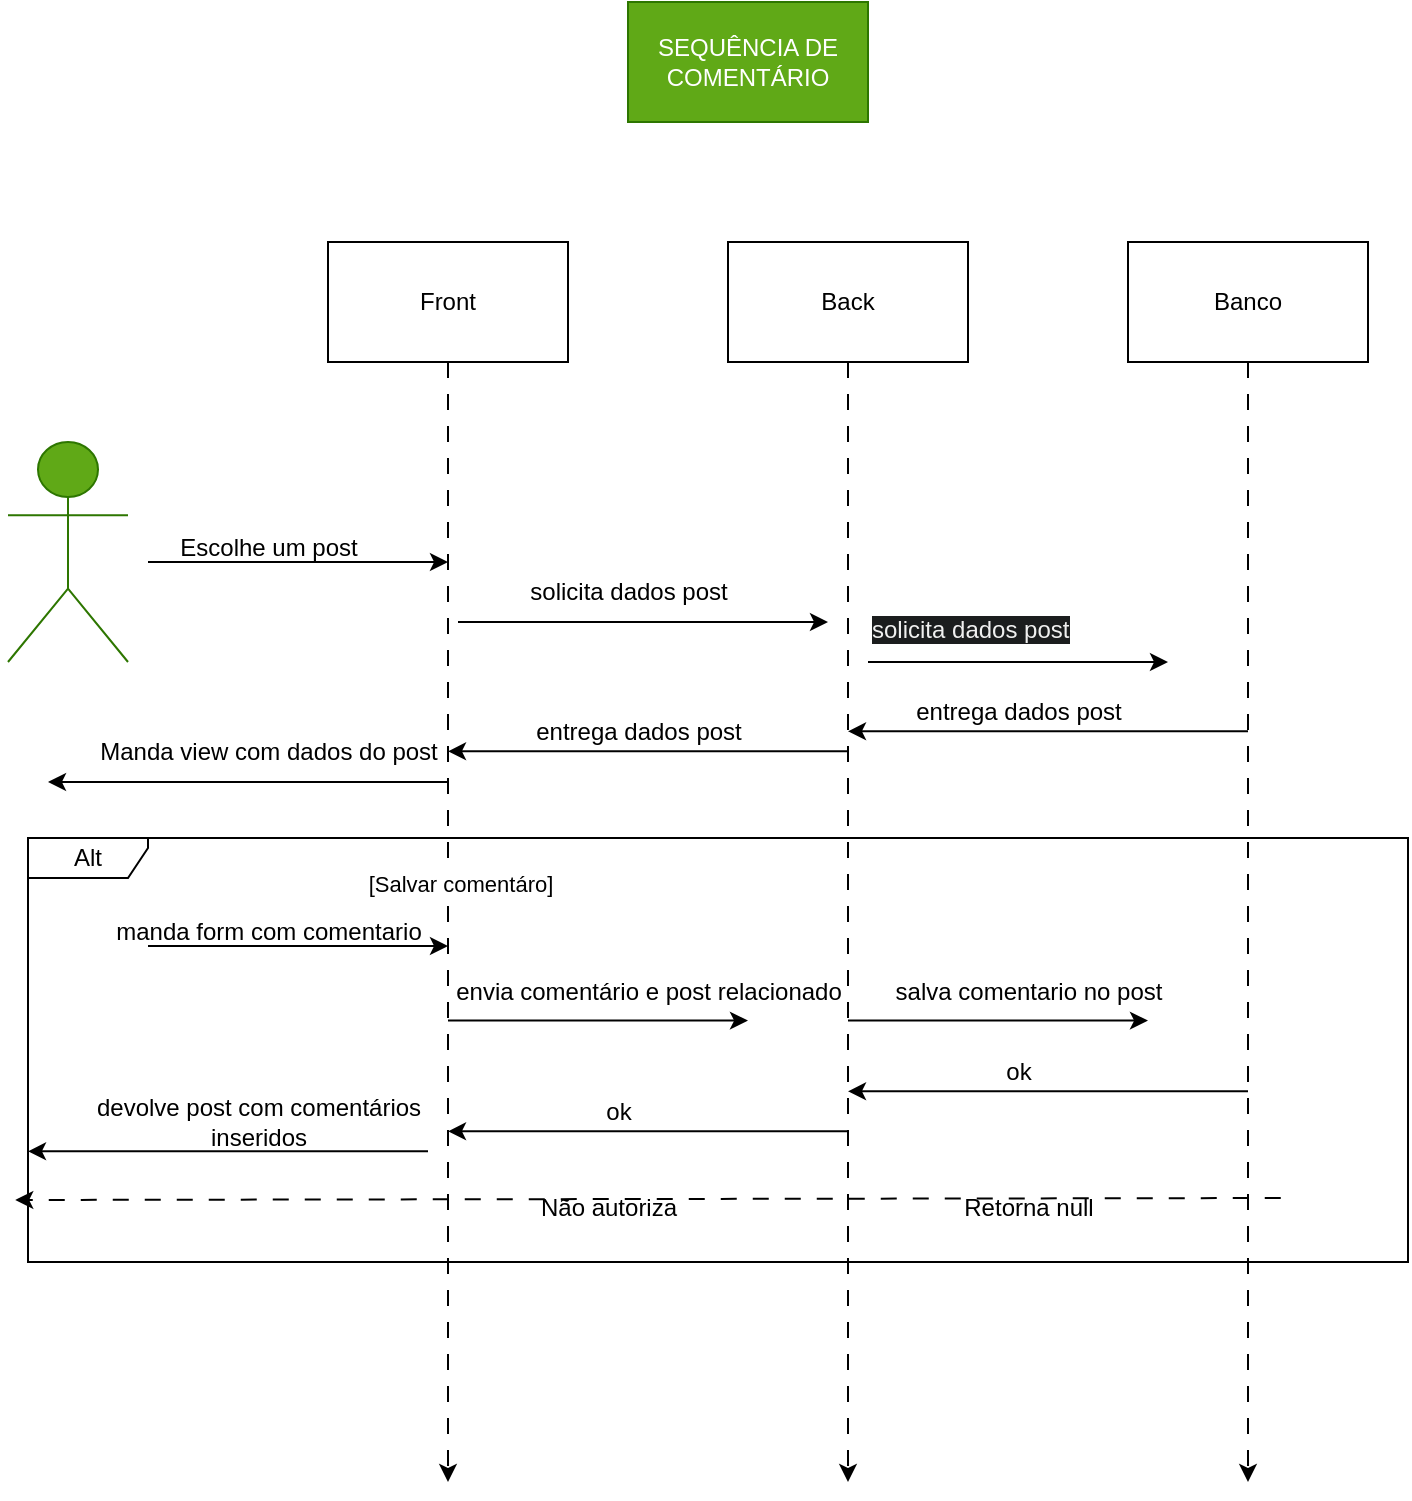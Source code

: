<mxfile version="21.8.2" type="device">
  <diagram name="Página-1" id="pJLuoMO0Q_-Yad9hbXGi">
    <mxGraphModel dx="978" dy="571" grid="1" gridSize="10" guides="1" tooltips="1" connect="1" arrows="1" fold="1" page="1" pageScale="1" pageWidth="827" pageHeight="1169" math="0" shadow="0">
      <root>
        <mxCell id="0" />
        <mxCell id="1" parent="0" />
        <mxCell id="G98NZdRWw-0VAVInHorX-1" value="Actor - User" style="shape=umlActor;verticalLabelPosition=bottom;verticalAlign=top;html=1;outlineConnect=0;fillColor=#60a917;strokeColor=#2D7600;fontColor=#ffffff;" parent="1" vertex="1">
          <mxGeometry x="30" y="230" width="60" height="110" as="geometry" />
        </mxCell>
        <mxCell id="G98NZdRWw-0VAVInHorX-2" value="SEQUÊNCIA DE COMENTÁRIO" style="rounded=0;whiteSpace=wrap;html=1;fillColor=#60a917;fontColor=#ffffff;strokeColor=#2D7600;" parent="1" vertex="1">
          <mxGeometry x="340" y="10" width="120" height="60" as="geometry" />
        </mxCell>
        <mxCell id="G98NZdRWw-0VAVInHorX-8" style="edgeStyle=orthogonalEdgeStyle;rounded=0;orthogonalLoop=1;jettySize=auto;html=1;dashed=1;dashPattern=8 8;" parent="1" source="G98NZdRWw-0VAVInHorX-3" edge="1">
          <mxGeometry relative="1" as="geometry">
            <mxPoint x="250" y="750" as="targetPoint" />
          </mxGeometry>
        </mxCell>
        <mxCell id="G98NZdRWw-0VAVInHorX-3" value="Front" style="rounded=0;whiteSpace=wrap;html=1;" parent="1" vertex="1">
          <mxGeometry x="190" y="130" width="120" height="60" as="geometry" />
        </mxCell>
        <mxCell id="G98NZdRWw-0VAVInHorX-9" style="edgeStyle=orthogonalEdgeStyle;rounded=0;orthogonalLoop=1;jettySize=auto;html=1;dashed=1;dashPattern=8 8;" parent="1" source="G98NZdRWw-0VAVInHorX-4" edge="1">
          <mxGeometry relative="1" as="geometry">
            <mxPoint x="450" y="750" as="targetPoint" />
          </mxGeometry>
        </mxCell>
        <mxCell id="G98NZdRWw-0VAVInHorX-4" value="Back" style="rounded=0;whiteSpace=wrap;html=1;" parent="1" vertex="1">
          <mxGeometry x="390" y="130" width="120" height="60" as="geometry" />
        </mxCell>
        <mxCell id="G98NZdRWw-0VAVInHorX-10" style="edgeStyle=orthogonalEdgeStyle;rounded=0;orthogonalLoop=1;jettySize=auto;html=1;dashed=1;dashPattern=8 8;" parent="1" source="G98NZdRWw-0VAVInHorX-5" edge="1">
          <mxGeometry relative="1" as="geometry">
            <mxPoint x="650" y="750" as="targetPoint" />
          </mxGeometry>
        </mxCell>
        <mxCell id="G98NZdRWw-0VAVInHorX-25" value="[Salvar comentáro]" style="edgeLabel;html=1;align=center;verticalAlign=middle;resizable=0;points=[];" parent="G98NZdRWw-0VAVInHorX-10" vertex="1" connectable="0">
          <mxGeometry x="0.291" y="1" relative="1" as="geometry">
            <mxPoint x="-396" y="-101" as="offset" />
          </mxGeometry>
        </mxCell>
        <mxCell id="G98NZdRWw-0VAVInHorX-5" value="Banco" style="rounded=0;whiteSpace=wrap;html=1;" parent="1" vertex="1">
          <mxGeometry x="590" y="130" width="120" height="60" as="geometry" />
        </mxCell>
        <mxCell id="G98NZdRWw-0VAVInHorX-12" value="" style="edgeStyle=none;orthogonalLoop=1;jettySize=auto;html=1;rounded=0;" parent="1" edge="1">
          <mxGeometry width="100" relative="1" as="geometry">
            <mxPoint x="100" y="290" as="sourcePoint" />
            <mxPoint x="250" y="290" as="targetPoint" />
            <Array as="points" />
          </mxGeometry>
        </mxCell>
        <mxCell id="G98NZdRWw-0VAVInHorX-13" value="Escolhe um post" style="text;html=1;align=center;verticalAlign=middle;resizable=0;points=[];autosize=1;strokeColor=none;fillColor=none;" parent="1" vertex="1">
          <mxGeometry x="105" y="268" width="110" height="30" as="geometry" />
        </mxCell>
        <mxCell id="G98NZdRWw-0VAVInHorX-17" value="Manda view com dados do post" style="text;html=1;align=center;verticalAlign=middle;resizable=0;points=[];autosize=1;strokeColor=none;fillColor=none;" parent="1" vertex="1">
          <mxGeometry x="65" y="370" width="190" height="30" as="geometry" />
        </mxCell>
        <mxCell id="G98NZdRWw-0VAVInHorX-18" value="" style="edgeStyle=none;orthogonalLoop=1;jettySize=auto;html=1;rounded=0;" parent="1" edge="1">
          <mxGeometry width="100" relative="1" as="geometry">
            <mxPoint x="255" y="320" as="sourcePoint" />
            <mxPoint x="440" y="320" as="targetPoint" />
            <Array as="points" />
          </mxGeometry>
        </mxCell>
        <mxCell id="G98NZdRWw-0VAVInHorX-19" value="solicita dados post" style="text;html=1;align=center;verticalAlign=middle;resizable=0;points=[];autosize=1;strokeColor=none;fillColor=none;" parent="1" vertex="1">
          <mxGeometry x="280" y="290" width="120" height="30" as="geometry" />
        </mxCell>
        <mxCell id="G98NZdRWw-0VAVInHorX-22" value="Alt" style="shape=umlFrame;whiteSpace=wrap;html=1;pointerEvents=0;width=60;height=20;" parent="1" vertex="1">
          <mxGeometry x="40" y="428" width="690" height="212" as="geometry" />
        </mxCell>
        <mxCell id="G98NZdRWw-0VAVInHorX-24" value="" style="edgeStyle=none;orthogonalLoop=1;jettySize=auto;html=1;rounded=0;entryX=-0.004;entryY=0.505;entryDx=0;entryDy=0;entryPerimeter=0;dashed=1;dashPattern=8 8;" parent="1" edge="1">
          <mxGeometry width="100" relative="1" as="geometry">
            <mxPoint x="666.38" y="608" as="sourcePoint" />
            <mxPoint x="33.62" y="609" as="targetPoint" />
            <Array as="points" />
          </mxGeometry>
        </mxCell>
        <mxCell id="G98NZdRWw-0VAVInHorX-26" value="" style="edgeStyle=none;orthogonalLoop=1;jettySize=auto;html=1;rounded=0;" parent="1" edge="1">
          <mxGeometry width="100" relative="1" as="geometry">
            <mxPoint x="450" y="384.66" as="sourcePoint" />
            <mxPoint x="250" y="384.66" as="targetPoint" />
            <Array as="points" />
          </mxGeometry>
        </mxCell>
        <mxCell id="G98NZdRWw-0VAVInHorX-27" value="salva comentario no post" style="text;html=1;align=center;verticalAlign=middle;resizable=0;points=[];autosize=1;strokeColor=none;fillColor=none;" parent="1" vertex="1">
          <mxGeometry x="460" y="490" width="160" height="30" as="geometry" />
        </mxCell>
        <mxCell id="G98NZdRWw-0VAVInHorX-34" value="Retorna null" style="text;html=1;align=center;verticalAlign=middle;resizable=0;points=[];autosize=1;strokeColor=none;fillColor=none;" parent="1" vertex="1">
          <mxGeometry x="495" y="598" width="90" height="30" as="geometry" />
        </mxCell>
        <mxCell id="G98NZdRWw-0VAVInHorX-35" value="Não autoriza" style="text;html=1;align=center;verticalAlign=middle;resizable=0;points=[];autosize=1;strokeColor=none;fillColor=none;" parent="1" vertex="1">
          <mxGeometry x="285" y="598" width="90" height="30" as="geometry" />
        </mxCell>
        <mxCell id="KE5J7oZR-iN_76gnCI6T-1" value="entrega dados post" style="text;html=1;align=center;verticalAlign=middle;resizable=0;points=[];autosize=1;strokeColor=none;fillColor=none;" vertex="1" parent="1">
          <mxGeometry x="280" y="360" width="130" height="30" as="geometry" />
        </mxCell>
        <mxCell id="KE5J7oZR-iN_76gnCI6T-2" value="" style="edgeStyle=none;orthogonalLoop=1;jettySize=auto;html=1;rounded=0;" edge="1" parent="1">
          <mxGeometry width="100" relative="1" as="geometry">
            <mxPoint x="250" y="400" as="sourcePoint" />
            <mxPoint x="50" y="400" as="targetPoint" />
            <Array as="points" />
          </mxGeometry>
        </mxCell>
        <mxCell id="KE5J7oZR-iN_76gnCI6T-6" value="" style="edgeStyle=none;orthogonalLoop=1;jettySize=auto;html=1;rounded=0;" edge="1" parent="1">
          <mxGeometry width="100" relative="1" as="geometry">
            <mxPoint x="100" y="482" as="sourcePoint" />
            <mxPoint x="250" y="482" as="targetPoint" />
            <Array as="points" />
          </mxGeometry>
        </mxCell>
        <mxCell id="KE5J7oZR-iN_76gnCI6T-7" value="manda form com comentario" style="text;html=1;align=center;verticalAlign=middle;resizable=0;points=[];autosize=1;strokeColor=none;fillColor=none;" vertex="1" parent="1">
          <mxGeometry x="70" y="460" width="180" height="30" as="geometry" />
        </mxCell>
        <mxCell id="KE5J7oZR-iN_76gnCI6T-8" value="envia comentário e post relacionado" style="text;html=1;align=center;verticalAlign=middle;resizable=0;points=[];autosize=1;strokeColor=none;fillColor=none;" vertex="1" parent="1">
          <mxGeometry x="240" y="490" width="220" height="30" as="geometry" />
        </mxCell>
        <mxCell id="KE5J7oZR-iN_76gnCI6T-10" value="" style="edgeStyle=none;orthogonalLoop=1;jettySize=auto;html=1;rounded=0;" edge="1" parent="1">
          <mxGeometry width="100" relative="1" as="geometry">
            <mxPoint x="250" y="519.31" as="sourcePoint" />
            <mxPoint x="400" y="519.31" as="targetPoint" />
            <Array as="points" />
          </mxGeometry>
        </mxCell>
        <mxCell id="KE5J7oZR-iN_76gnCI6T-11" value="" style="edgeStyle=none;orthogonalLoop=1;jettySize=auto;html=1;rounded=0;" edge="1" parent="1">
          <mxGeometry width="100" relative="1" as="geometry">
            <mxPoint x="450" y="519.31" as="sourcePoint" />
            <mxPoint x="600" y="519.31" as="targetPoint" />
            <Array as="points" />
          </mxGeometry>
        </mxCell>
        <mxCell id="KE5J7oZR-iN_76gnCI6T-12" value="" style="edgeStyle=none;orthogonalLoop=1;jettySize=auto;html=1;rounded=0;" edge="1" parent="1">
          <mxGeometry width="100" relative="1" as="geometry">
            <mxPoint x="460" y="340" as="sourcePoint" />
            <mxPoint x="610" y="340" as="targetPoint" />
            <Array as="points" />
          </mxGeometry>
        </mxCell>
        <mxCell id="KE5J7oZR-iN_76gnCI6T-13" value="&lt;span style=&quot;color: rgb(240, 240, 240); font-family: Helvetica; font-size: 12px; font-style: normal; font-variant-ligatures: normal; font-variant-caps: normal; font-weight: 400; letter-spacing: normal; orphans: 2; text-align: center; text-indent: 0px; text-transform: none; widows: 2; word-spacing: 0px; -webkit-text-stroke-width: 0px; background-color: rgb(27, 29, 30); text-decoration-thickness: initial; text-decoration-style: initial; text-decoration-color: initial; float: none; display: inline !important;&quot;&gt;solicita dados post&lt;/span&gt;" style="text;whiteSpace=wrap;html=1;" vertex="1" parent="1">
          <mxGeometry x="460" y="310" width="130" height="40" as="geometry" />
        </mxCell>
        <mxCell id="KE5J7oZR-iN_76gnCI6T-15" value="" style="edgeStyle=none;orthogonalLoop=1;jettySize=auto;html=1;rounded=0;" edge="1" parent="1">
          <mxGeometry width="100" relative="1" as="geometry">
            <mxPoint x="650" y="374.66" as="sourcePoint" />
            <mxPoint x="450" y="374.66" as="targetPoint" />
            <Array as="points" />
          </mxGeometry>
        </mxCell>
        <mxCell id="KE5J7oZR-iN_76gnCI6T-16" value="entrega dados post" style="text;html=1;align=center;verticalAlign=middle;resizable=0;points=[];autosize=1;strokeColor=none;fillColor=none;" vertex="1" parent="1">
          <mxGeometry x="470" y="350" width="130" height="30" as="geometry" />
        </mxCell>
        <mxCell id="KE5J7oZR-iN_76gnCI6T-19" value="" style="edgeStyle=none;orthogonalLoop=1;jettySize=auto;html=1;rounded=0;" edge="1" parent="1">
          <mxGeometry width="100" relative="1" as="geometry">
            <mxPoint x="650" y="554.66" as="sourcePoint" />
            <mxPoint x="450" y="554.66" as="targetPoint" />
            <Array as="points" />
          </mxGeometry>
        </mxCell>
        <mxCell id="KE5J7oZR-iN_76gnCI6T-20" value="ok" style="text;html=1;align=center;verticalAlign=middle;resizable=0;points=[];autosize=1;strokeColor=none;fillColor=none;" vertex="1" parent="1">
          <mxGeometry x="515" y="530" width="40" height="30" as="geometry" />
        </mxCell>
        <mxCell id="KE5J7oZR-iN_76gnCI6T-22" value="" style="edgeStyle=none;orthogonalLoop=1;jettySize=auto;html=1;rounded=0;" edge="1" parent="1">
          <mxGeometry width="100" relative="1" as="geometry">
            <mxPoint x="450" y="574.66" as="sourcePoint" />
            <mxPoint x="250" y="574.66" as="targetPoint" />
            <Array as="points" />
          </mxGeometry>
        </mxCell>
        <mxCell id="KE5J7oZR-iN_76gnCI6T-23" value="ok" style="text;html=1;align=center;verticalAlign=middle;resizable=0;points=[];autosize=1;strokeColor=none;fillColor=none;" vertex="1" parent="1">
          <mxGeometry x="315" y="550" width="40" height="30" as="geometry" />
        </mxCell>
        <mxCell id="KE5J7oZR-iN_76gnCI6T-24" value="" style="edgeStyle=none;orthogonalLoop=1;jettySize=auto;html=1;rounded=0;" edge="1" parent="1">
          <mxGeometry width="100" relative="1" as="geometry">
            <mxPoint x="240" y="584.66" as="sourcePoint" />
            <mxPoint x="40" y="584.66" as="targetPoint" />
            <Array as="points" />
          </mxGeometry>
        </mxCell>
        <mxCell id="KE5J7oZR-iN_76gnCI6T-25" value="devolve post com comentários&lt;br&gt;inseridos" style="text;html=1;align=center;verticalAlign=middle;resizable=0;points=[];autosize=1;strokeColor=none;fillColor=none;" vertex="1" parent="1">
          <mxGeometry x="60" y="550" width="190" height="40" as="geometry" />
        </mxCell>
      </root>
    </mxGraphModel>
  </diagram>
</mxfile>

